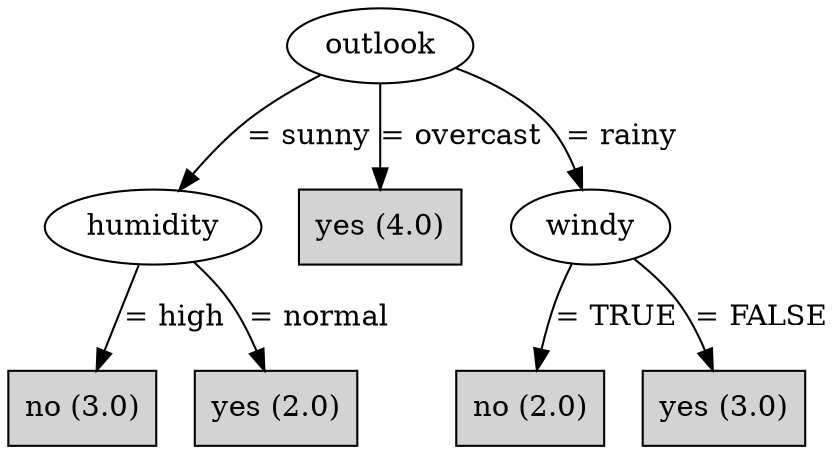 digraph J48Tree {
N0 [label="outlook" ]
N0->N1 [label="= sunny"]
N1 [label="humidity" ]
N1->N2 [label="= high"]
N2 [label="no (3.0)" shape=box style=filled ]
N1->N3 [label="= normal"]
N3 [label="yes (2.0)" shape=box style=filled ]
N0->N4 [label="= overcast"]
N4 [label="yes (4.0)" shape=box style=filled ]
N0->N5 [label="= rainy"]
N5 [label="windy" ]
N5->N6 [label="= TRUE"]
N6 [label="no (2.0)" shape=box style=filled ]
N5->N7 [label="= FALSE"]
N7 [label="yes (3.0)" shape=box style=filled ]
}
